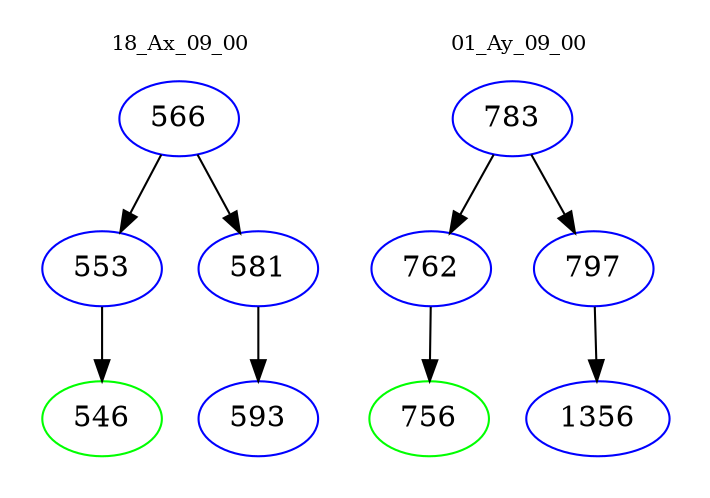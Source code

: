 digraph{
subgraph cluster_0 {
color = white
label = "18_Ax_09_00";
fontsize=10;
T0_566 [label="566", color="blue"]
T0_566 -> T0_553 [color="black"]
T0_553 [label="553", color="blue"]
T0_553 -> T0_546 [color="black"]
T0_546 [label="546", color="green"]
T0_566 -> T0_581 [color="black"]
T0_581 [label="581", color="blue"]
T0_581 -> T0_593 [color="black"]
T0_593 [label="593", color="blue"]
}
subgraph cluster_1 {
color = white
label = "01_Ay_09_00";
fontsize=10;
T1_783 [label="783", color="blue"]
T1_783 -> T1_762 [color="black"]
T1_762 [label="762", color="blue"]
T1_762 -> T1_756 [color="black"]
T1_756 [label="756", color="green"]
T1_783 -> T1_797 [color="black"]
T1_797 [label="797", color="blue"]
T1_797 -> T1_1356 [color="black"]
T1_1356 [label="1356", color="blue"]
}
}
